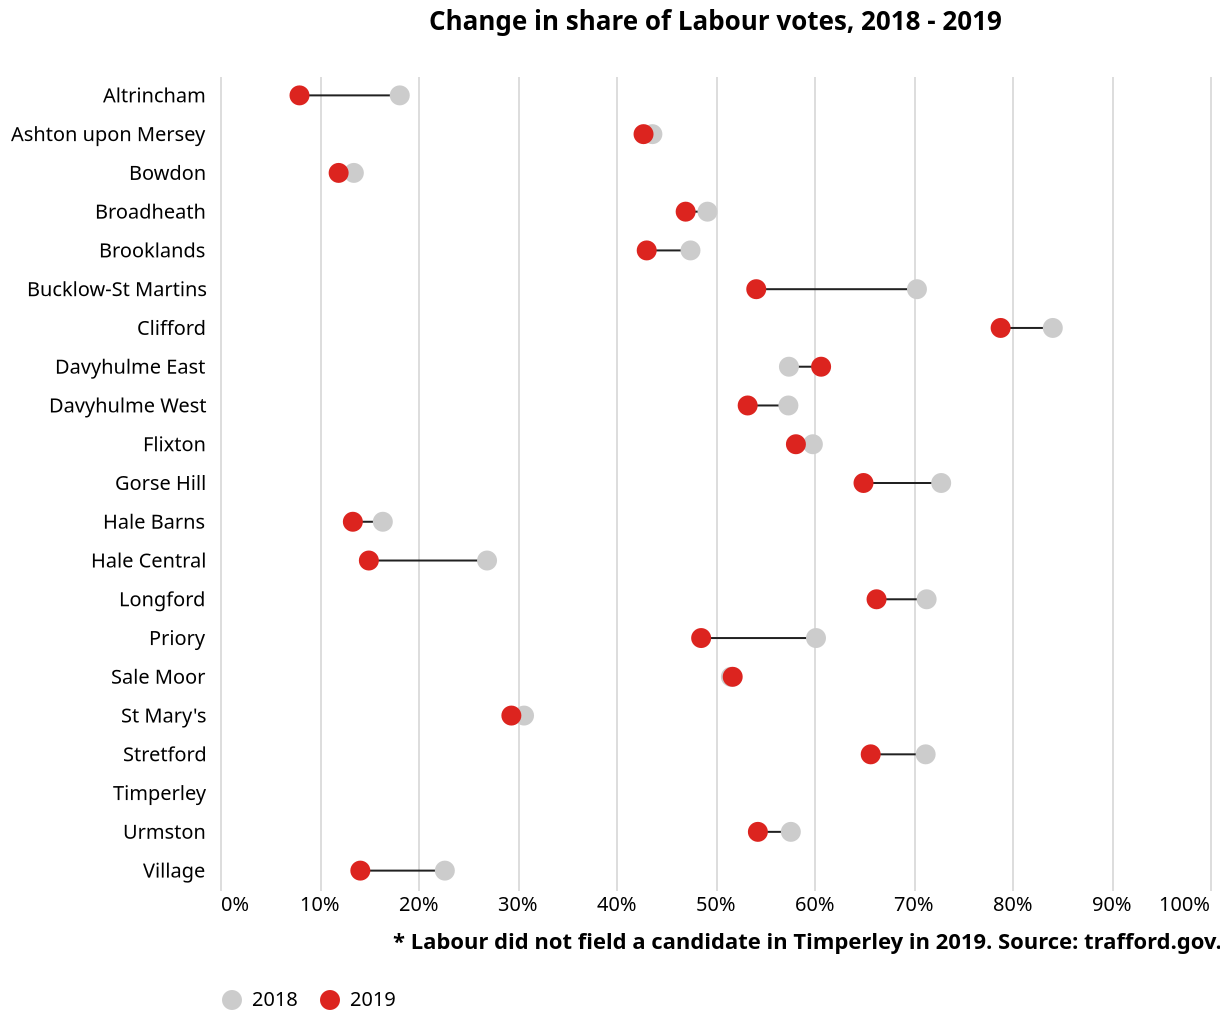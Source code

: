 {
  "$schema": "https://vega.github.io/schema/vega-lite/v3.json",
  "description": "Visualisation showing how the share of votes for the Labour Party has changed between the Trafford local elections in 2018 and 2019.",
  "autosize": {"type": "fit"},
  "width": 600,
  "height": 500,
  "title": {"text": "Change in share of Labour votes, 2018 - 2019", "offset": 20},
  "data": {
    "values": [
        {
          "area_name": "Altrincham",
          "year": 2018,
          "ballots_issued": 8266,
          "labour_vote": 1501
        },
        {
          "area_name": "Ashton upon Mersey",
          "year": 2018,
          "ballots_issued": 3590,
          "labour_vote": 1568
        },
        {
          "area_name": "Bowdon",
          "year": 2018,
          "ballots_issued": 3121,
          "labour_vote": 422
        },
        {
          "area_name": "Broadheath",
          "year": 2018,
          "ballots_issued": 4218,
          "labour_vote": 2077
        },
        {
          "area_name": "Brooklands",
          "year": 2018,
          "ballots_issued": 4080,
          "labour_vote": 1939
        },
        {
          "area_name": "Bucklow-St Martins",
          "year": 2018,
          "ballots_issued": 2027,
          "labour_vote": 1427
        },
        {
          "area_name": "Clifford",
          "year": 2018,
          "ballots_issued": 3212,
          "labour_vote": 2702
        },
        {
          "area_name": "Davyhulme East",
          "year": 2018,
          "ballots_issued": 3837,
          "labour_vote": 2205
        },
        {
          "area_name": "Davyhulme West",
          "year": 2018,
          "ballots_issued": 3884,
          "labour_vote": 2230
        },
        {
          "area_name": "Flixton",
          "year": 2018,
          "ballots_issued": 4562,
          "labour_vote": 2732
        },
        {
          "area_name": "Gorse Hill",
          "year": 2018,
          "ballots_issued": 2799,
          "labour_vote": 2039
        },
        {
          "area_name": "Hale Barns",
          "year": 2018,
          "ballots_issued": 2900,
          "labour_vote": 477
        },
        {
          "area_name": "Hale Central",
          "year": 2018,
          "ballots_issued": 2999,
          "labour_vote": 809
        },
        {
          "area_name": "Longford",
          "year": 2018,
          "ballots_issued": 3658,
          "labour_vote": 2611
        },
        {
          "area_name": "Priory",
          "year": 2018,
          "ballots_issued": 3352,
          "labour_vote": 2018
        },
        {
          "area_name": "St Mary's",
          "year": 2018,
          "ballots_issued": 3432,
          "labour_vote": 1054
        },
        {
          "area_name": "Sale Moor",
          "year": 2018,
          "ballots_issued": 2777,
          "labour_vote": 1433
        },
        {
          "area_name": "Stretford",
          "year": 2018,
          "ballots_issued": 3130,
          "labour_vote": 2231
        },
        {
          "area_name": "Timperley",
          "year": 2018,
          "ballots_issued": 4204,
          "labour_vote": "NA"
        },
        {
          "area_name": "Urmston",
          "year": 2018,
          "ballots_issued": 3890,
          "labour_vote": 2243
        },
        {
          "area_name": "Village",
          "year": 2018,
          "ballots_issued": 3267,
          "labour_vote": 742
        },
        {
          "area_name": "Altrincham",
          "year": 2019,
          "ballots_issued": 3898,
          "labour_vote": 313
        },
        {
          "area_name": "Ashton upon Mersey",
          "year": 2019,
          "ballots_issued": 3588,
          "labour_vote": 1535
        },
        {
          "area_name": "Bowdon",
          "year": 2019,
          "ballots_issued": 2929,
          "labour_vote": 351
        },
        {
          "area_name": "Broadheath",
          "year": 2019,
          "ballots_issued": 4048,
          "labour_vote": 1904
        },
        {
          "area_name": "Brooklands",
          "year": 2019,
          "ballots_issued": 3682,
          "labour_vote": 1587
        },
        {
          "area_name": "Bucklow-St Martins",
          "year": 2019,
          "ballots_issued": 1824,
          "labour_vote": 988
        },
        {
          "area_name": "Clifford",
          "year": 2019,
          "ballots_issued": 3012,
          "labour_vote": 2375
        },
        {
          "area_name": "Davyhulme East",
          "year": 2019,
          "ballots_issued": 3177,
          "labour_vote": 1929
        },
        {
          "area_name": "Davyhulme West",
          "year": 2019,
          "ballots_issued": 3197,
          "labour_vote": 1704
        },
        {
          "area_name": "Flixton",
          "year": 2019,
          "ballots_issued": 3787,
          "labour_vote": 2203
        },
        {
          "area_name": "Gorse Hill",
          "year": 2019,
          "ballots_issued": 2620,
          "labour_vote": 1703
        },
        {
          "area_name": "Hale Barns",
          "year": 2019,
          "ballots_issued": 2817,
          "labour_vote": 378
        },
        {
          "area_name": "Hale Central",
          "year": 2019,
          "ballots_issued": 2973,
          "labour_vote": 447
        },
        {
          "area_name": "Longford",
          "year": 2019,
          "ballots_issued": 3242,
          "labour_vote": 2150
        },
        {
          "area_name": "Priory",
          "year": 2019,
          "ballots_issued": 3109,
          "labour_vote": 1511
        },
        {
          "area_name": "St Mary's",
          "year": 2019,
          "ballots_issued": 3126,
          "labour_vote": 920
        },
        {
          "area_name": "Sale Moor",
          "year": 2019,
          "ballots_issued": 2601,
          "labour_vote": 1347
        },
        {
          "area_name": "Stretford",
          "year": 2019,
          "ballots_issued": 2804,
          "labour_vote": 1843
        },
        {
          "area_name": "Timperley",
          "year": 2019,
          "ballots_issued": 3918,
          "labour_vote": "NA"
        },
        {
          "area_name": "Urmston",
          "year": 2019,
          "ballots_issued": 3394,
          "labour_vote": 1844
        },
        {
          "area_name": "Village",
          "year": 2019,
          "ballots_issued": 3217,
          "labour_vote": 456
        }
    ]
  },
  "transform": [
    {
      "calculate": "(datum.labour_vote/datum.ballots_issued)", "as": "vote_percentage"
    }
  ],
  "encoding": {
    "x": {
      "field": "vote_percentage",
      "type": "quantitative",
      "scale": { "domain": [0, 1] },
      "axis": {
        "title": "* Labour did not field a candidate in Timperley in 2019. Source: trafford.gov.uk",
        "titleX": 300,
        "titleY": 20,
        "format": "%"
      }
    },
    "y": {
      "field": "area_name",
      "type": "nominal",
      "axis": {
        "title": null,
        "offset": 5,
        "ticks": false,
        "minExtent": 70,
        "domain": false
      }
    }
  },
  "layer": [
    {
      "mark": "line",
      "encoding": {
        "detail": {"field": "area_name", "type": "nominal"},
        "color": {"value": "#212121"},
        "size": {"value": 1}
      }
    },
    {
      "mark": {"type": "point", "filled": true},
      "encoding": {
        "color": {
          "field": "year",
          "type": "ordinal",
          "scale": {"domain": [2018, 2019], "range": ["#ccc", "#dc241f"]},
          "legend": {
            "title": null,
            "orient": "bottom",
            "direction": "horizontal"
          }
        },
        "size": {"value": 100},
        "opacity": {"value": 1},
        "tooltip": [
          {"field": "vote_percentage", "type": "quantitative", "title": "Share of votes", "format": ".1%"}
        ]
      }
    }
  ],
  "config": {
    "style": {"cell": {"stroke": "transparent"}},
    "axis": {"ticks": false, "domainColor": ""}
  }
}

